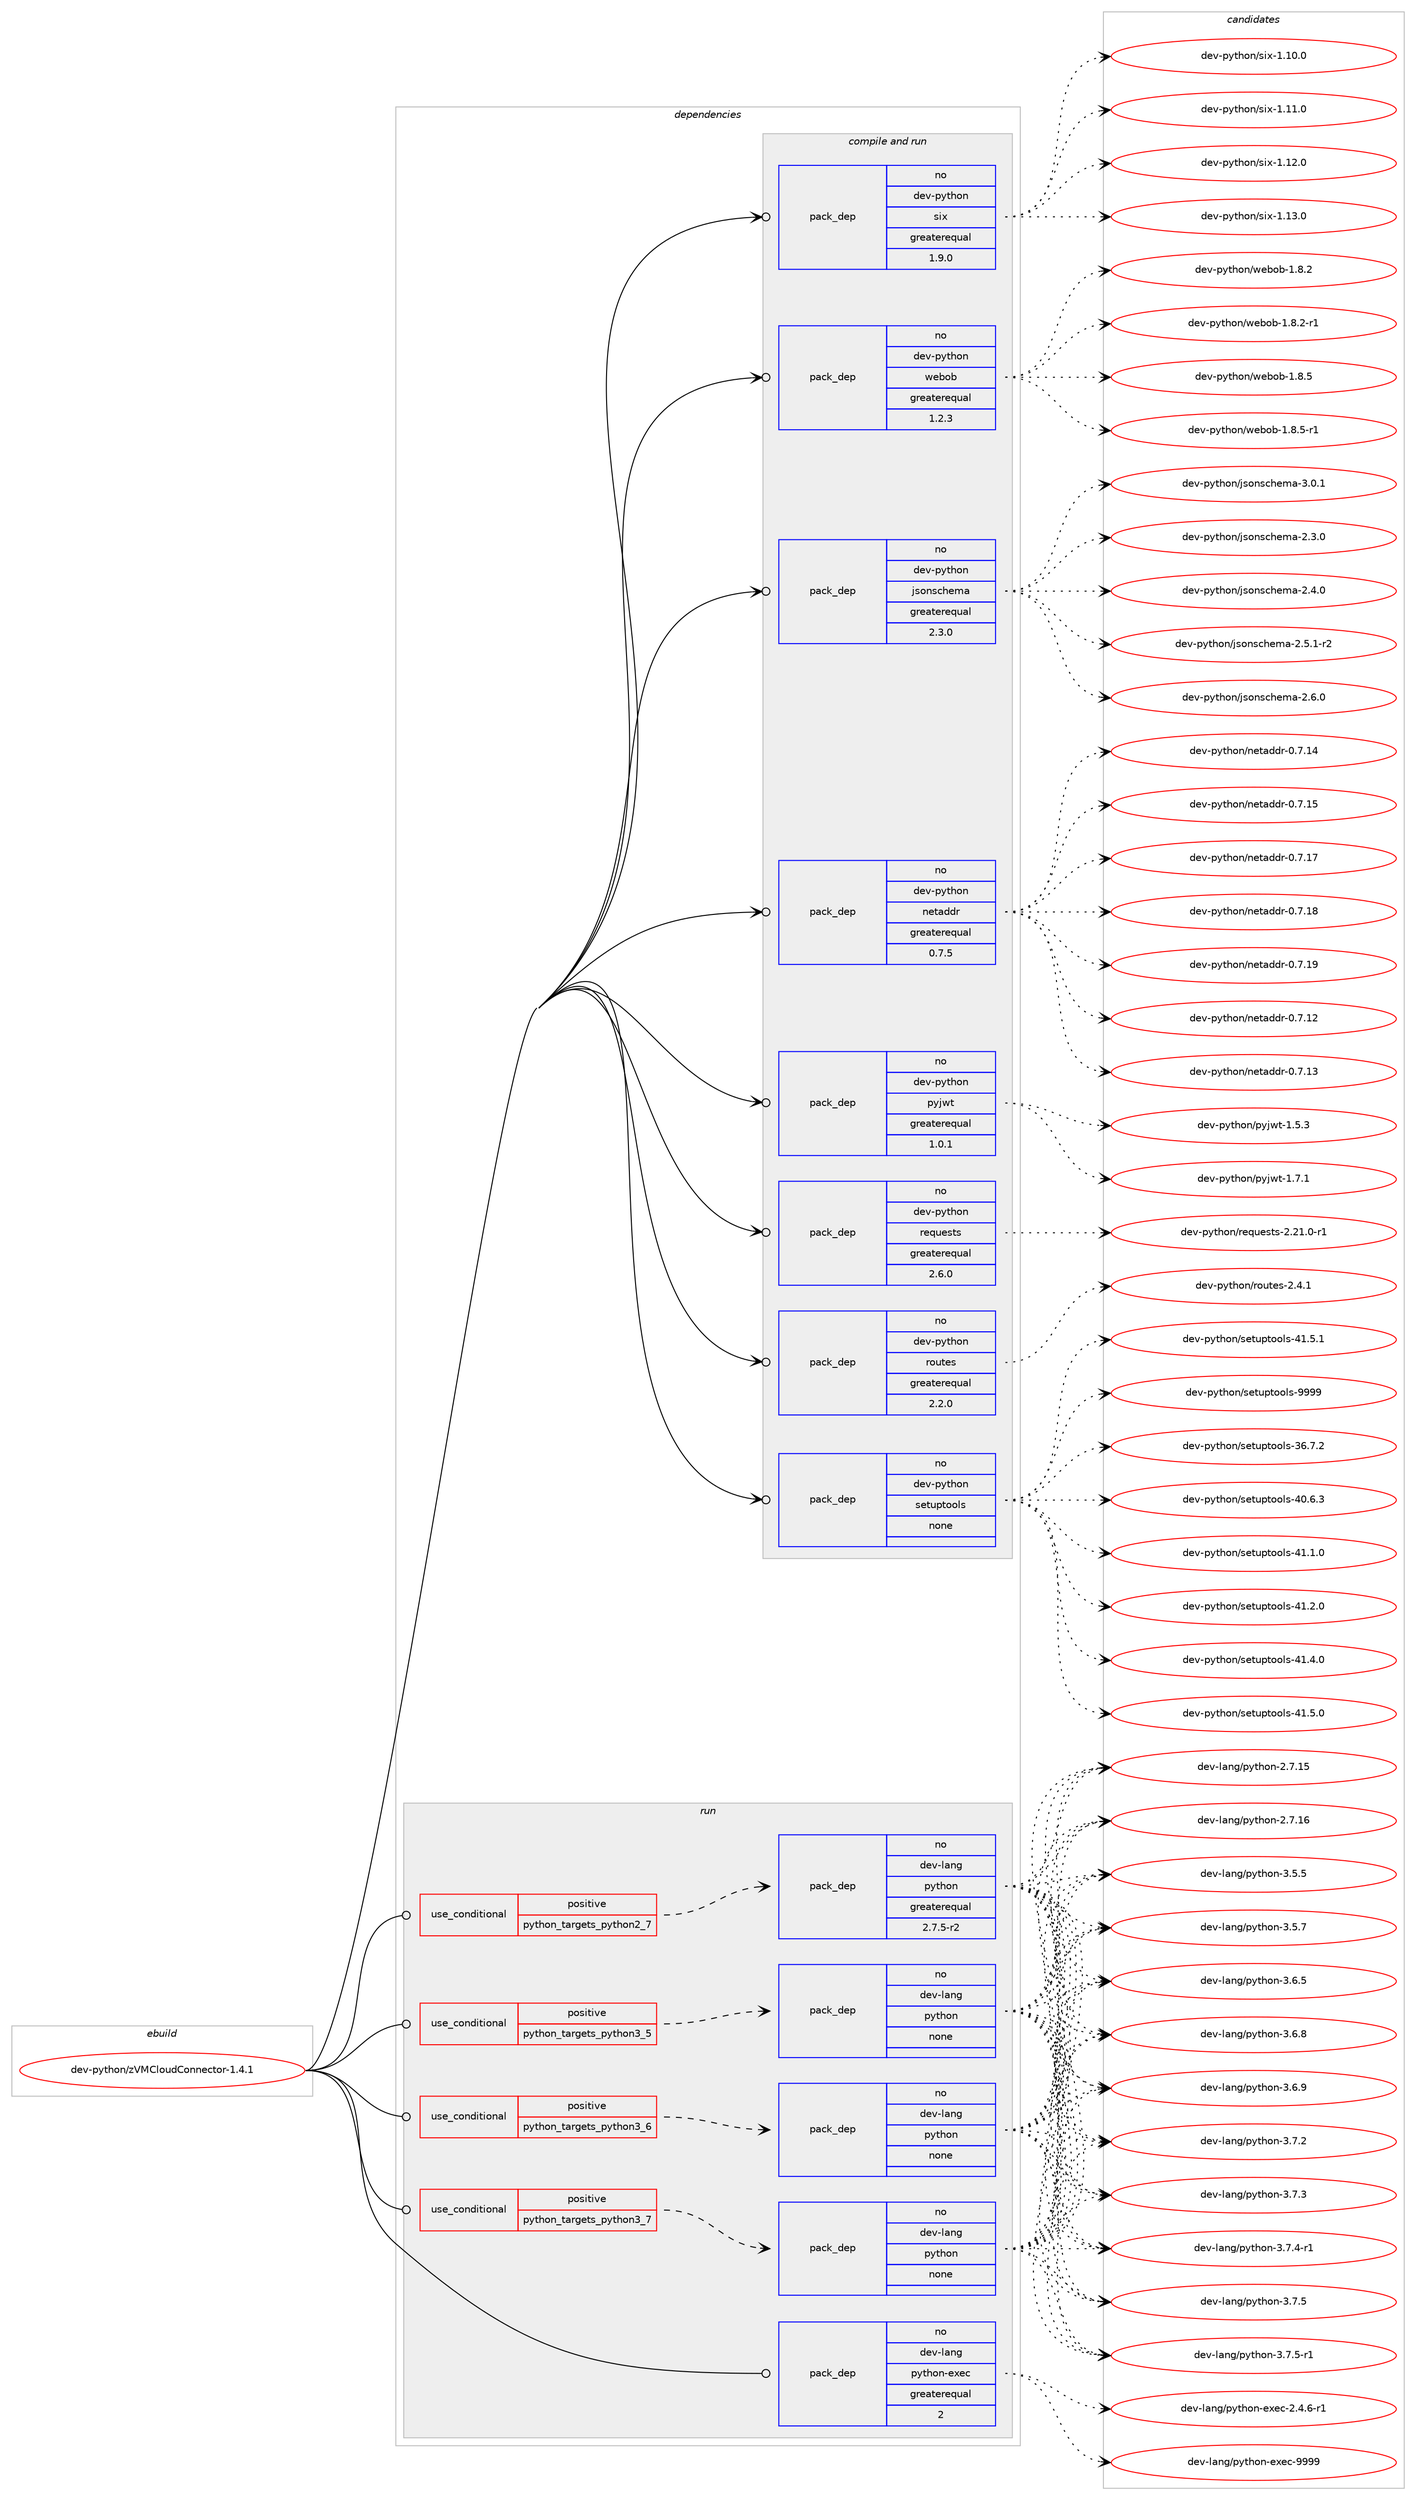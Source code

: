 digraph prolog {

# *************
# Graph options
# *************

newrank=true;
concentrate=true;
compound=true;
graph [rankdir=LR,fontname=Helvetica,fontsize=10,ranksep=1.5];#, ranksep=2.5, nodesep=0.2];
edge  [arrowhead=vee];
node  [fontname=Helvetica,fontsize=10];

# **********
# The ebuild
# **********

subgraph cluster_leftcol {
color=gray;
rank=same;
label=<<i>ebuild</i>>;
id [label="dev-python/zVMCloudConnector-1.4.1", color=red, width=4, href="../dev-python/zVMCloudConnector-1.4.1.svg"];
}

# ****************
# The dependencies
# ****************

subgraph cluster_midcol {
color=gray;
label=<<i>dependencies</i>>;
subgraph cluster_compile {
fillcolor="#eeeeee";
style=filled;
label=<<i>compile</i>>;
}
subgraph cluster_compileandrun {
fillcolor="#eeeeee";
style=filled;
label=<<i>compile and run</i>>;
subgraph pack481248 {
dependency644957 [label=<<TABLE BORDER="0" CELLBORDER="1" CELLSPACING="0" CELLPADDING="4" WIDTH="220"><TR><TD ROWSPAN="6" CELLPADDING="30">pack_dep</TD></TR><TR><TD WIDTH="110">no</TD></TR><TR><TD>dev-python</TD></TR><TR><TD>jsonschema</TD></TR><TR><TD>greaterequal</TD></TR><TR><TD>2.3.0</TD></TR></TABLE>>, shape=none, color=blue];
}
id:e -> dependency644957:w [weight=20,style="solid",arrowhead="odotvee"];
subgraph pack481249 {
dependency644958 [label=<<TABLE BORDER="0" CELLBORDER="1" CELLSPACING="0" CELLPADDING="4" WIDTH="220"><TR><TD ROWSPAN="6" CELLPADDING="30">pack_dep</TD></TR><TR><TD WIDTH="110">no</TD></TR><TR><TD>dev-python</TD></TR><TR><TD>netaddr</TD></TR><TR><TD>greaterequal</TD></TR><TR><TD>0.7.5</TD></TR></TABLE>>, shape=none, color=blue];
}
id:e -> dependency644958:w [weight=20,style="solid",arrowhead="odotvee"];
subgraph pack481250 {
dependency644959 [label=<<TABLE BORDER="0" CELLBORDER="1" CELLSPACING="0" CELLPADDING="4" WIDTH="220"><TR><TD ROWSPAN="6" CELLPADDING="30">pack_dep</TD></TR><TR><TD WIDTH="110">no</TD></TR><TR><TD>dev-python</TD></TR><TR><TD>pyjwt</TD></TR><TR><TD>greaterequal</TD></TR><TR><TD>1.0.1</TD></TR></TABLE>>, shape=none, color=blue];
}
id:e -> dependency644959:w [weight=20,style="solid",arrowhead="odotvee"];
subgraph pack481251 {
dependency644960 [label=<<TABLE BORDER="0" CELLBORDER="1" CELLSPACING="0" CELLPADDING="4" WIDTH="220"><TR><TD ROWSPAN="6" CELLPADDING="30">pack_dep</TD></TR><TR><TD WIDTH="110">no</TD></TR><TR><TD>dev-python</TD></TR><TR><TD>requests</TD></TR><TR><TD>greaterequal</TD></TR><TR><TD>2.6.0</TD></TR></TABLE>>, shape=none, color=blue];
}
id:e -> dependency644960:w [weight=20,style="solid",arrowhead="odotvee"];
subgraph pack481252 {
dependency644961 [label=<<TABLE BORDER="0" CELLBORDER="1" CELLSPACING="0" CELLPADDING="4" WIDTH="220"><TR><TD ROWSPAN="6" CELLPADDING="30">pack_dep</TD></TR><TR><TD WIDTH="110">no</TD></TR><TR><TD>dev-python</TD></TR><TR><TD>routes</TD></TR><TR><TD>greaterequal</TD></TR><TR><TD>2.2.0</TD></TR></TABLE>>, shape=none, color=blue];
}
id:e -> dependency644961:w [weight=20,style="solid",arrowhead="odotvee"];
subgraph pack481253 {
dependency644962 [label=<<TABLE BORDER="0" CELLBORDER="1" CELLSPACING="0" CELLPADDING="4" WIDTH="220"><TR><TD ROWSPAN="6" CELLPADDING="30">pack_dep</TD></TR><TR><TD WIDTH="110">no</TD></TR><TR><TD>dev-python</TD></TR><TR><TD>setuptools</TD></TR><TR><TD>none</TD></TR><TR><TD></TD></TR></TABLE>>, shape=none, color=blue];
}
id:e -> dependency644962:w [weight=20,style="solid",arrowhead="odotvee"];
subgraph pack481254 {
dependency644963 [label=<<TABLE BORDER="0" CELLBORDER="1" CELLSPACING="0" CELLPADDING="4" WIDTH="220"><TR><TD ROWSPAN="6" CELLPADDING="30">pack_dep</TD></TR><TR><TD WIDTH="110">no</TD></TR><TR><TD>dev-python</TD></TR><TR><TD>six</TD></TR><TR><TD>greaterequal</TD></TR><TR><TD>1.9.0</TD></TR></TABLE>>, shape=none, color=blue];
}
id:e -> dependency644963:w [weight=20,style="solid",arrowhead="odotvee"];
subgraph pack481255 {
dependency644964 [label=<<TABLE BORDER="0" CELLBORDER="1" CELLSPACING="0" CELLPADDING="4" WIDTH="220"><TR><TD ROWSPAN="6" CELLPADDING="30">pack_dep</TD></TR><TR><TD WIDTH="110">no</TD></TR><TR><TD>dev-python</TD></TR><TR><TD>webob</TD></TR><TR><TD>greaterequal</TD></TR><TR><TD>1.2.3</TD></TR></TABLE>>, shape=none, color=blue];
}
id:e -> dependency644964:w [weight=20,style="solid",arrowhead="odotvee"];
}
subgraph cluster_run {
fillcolor="#eeeeee";
style=filled;
label=<<i>run</i>>;
subgraph cond151820 {
dependency644965 [label=<<TABLE BORDER="0" CELLBORDER="1" CELLSPACING="0" CELLPADDING="4"><TR><TD ROWSPAN="3" CELLPADDING="10">use_conditional</TD></TR><TR><TD>positive</TD></TR><TR><TD>python_targets_python2_7</TD></TR></TABLE>>, shape=none, color=red];
subgraph pack481256 {
dependency644966 [label=<<TABLE BORDER="0" CELLBORDER="1" CELLSPACING="0" CELLPADDING="4" WIDTH="220"><TR><TD ROWSPAN="6" CELLPADDING="30">pack_dep</TD></TR><TR><TD WIDTH="110">no</TD></TR><TR><TD>dev-lang</TD></TR><TR><TD>python</TD></TR><TR><TD>greaterequal</TD></TR><TR><TD>2.7.5-r2</TD></TR></TABLE>>, shape=none, color=blue];
}
dependency644965:e -> dependency644966:w [weight=20,style="dashed",arrowhead="vee"];
}
id:e -> dependency644965:w [weight=20,style="solid",arrowhead="odot"];
subgraph cond151821 {
dependency644967 [label=<<TABLE BORDER="0" CELLBORDER="1" CELLSPACING="0" CELLPADDING="4"><TR><TD ROWSPAN="3" CELLPADDING="10">use_conditional</TD></TR><TR><TD>positive</TD></TR><TR><TD>python_targets_python3_5</TD></TR></TABLE>>, shape=none, color=red];
subgraph pack481257 {
dependency644968 [label=<<TABLE BORDER="0" CELLBORDER="1" CELLSPACING="0" CELLPADDING="4" WIDTH="220"><TR><TD ROWSPAN="6" CELLPADDING="30">pack_dep</TD></TR><TR><TD WIDTH="110">no</TD></TR><TR><TD>dev-lang</TD></TR><TR><TD>python</TD></TR><TR><TD>none</TD></TR><TR><TD></TD></TR></TABLE>>, shape=none, color=blue];
}
dependency644967:e -> dependency644968:w [weight=20,style="dashed",arrowhead="vee"];
}
id:e -> dependency644967:w [weight=20,style="solid",arrowhead="odot"];
subgraph cond151822 {
dependency644969 [label=<<TABLE BORDER="0" CELLBORDER="1" CELLSPACING="0" CELLPADDING="4"><TR><TD ROWSPAN="3" CELLPADDING="10">use_conditional</TD></TR><TR><TD>positive</TD></TR><TR><TD>python_targets_python3_6</TD></TR></TABLE>>, shape=none, color=red];
subgraph pack481258 {
dependency644970 [label=<<TABLE BORDER="0" CELLBORDER="1" CELLSPACING="0" CELLPADDING="4" WIDTH="220"><TR><TD ROWSPAN="6" CELLPADDING="30">pack_dep</TD></TR><TR><TD WIDTH="110">no</TD></TR><TR><TD>dev-lang</TD></TR><TR><TD>python</TD></TR><TR><TD>none</TD></TR><TR><TD></TD></TR></TABLE>>, shape=none, color=blue];
}
dependency644969:e -> dependency644970:w [weight=20,style="dashed",arrowhead="vee"];
}
id:e -> dependency644969:w [weight=20,style="solid",arrowhead="odot"];
subgraph cond151823 {
dependency644971 [label=<<TABLE BORDER="0" CELLBORDER="1" CELLSPACING="0" CELLPADDING="4"><TR><TD ROWSPAN="3" CELLPADDING="10">use_conditional</TD></TR><TR><TD>positive</TD></TR><TR><TD>python_targets_python3_7</TD></TR></TABLE>>, shape=none, color=red];
subgraph pack481259 {
dependency644972 [label=<<TABLE BORDER="0" CELLBORDER="1" CELLSPACING="0" CELLPADDING="4" WIDTH="220"><TR><TD ROWSPAN="6" CELLPADDING="30">pack_dep</TD></TR><TR><TD WIDTH="110">no</TD></TR><TR><TD>dev-lang</TD></TR><TR><TD>python</TD></TR><TR><TD>none</TD></TR><TR><TD></TD></TR></TABLE>>, shape=none, color=blue];
}
dependency644971:e -> dependency644972:w [weight=20,style="dashed",arrowhead="vee"];
}
id:e -> dependency644971:w [weight=20,style="solid",arrowhead="odot"];
subgraph pack481260 {
dependency644973 [label=<<TABLE BORDER="0" CELLBORDER="1" CELLSPACING="0" CELLPADDING="4" WIDTH="220"><TR><TD ROWSPAN="6" CELLPADDING="30">pack_dep</TD></TR><TR><TD WIDTH="110">no</TD></TR><TR><TD>dev-lang</TD></TR><TR><TD>python-exec</TD></TR><TR><TD>greaterequal</TD></TR><TR><TD>2</TD></TR></TABLE>>, shape=none, color=blue];
}
id:e -> dependency644973:w [weight=20,style="solid",arrowhead="odot"];
}
}

# **************
# The candidates
# **************

subgraph cluster_choices {
rank=same;
color=gray;
label=<<i>candidates</i>>;

subgraph choice481248 {
color=black;
nodesep=1;
choice10010111845112121116104111110471061151111101159910410110997455046514648 [label="dev-python/jsonschema-2.3.0", color=red, width=4,href="../dev-python/jsonschema-2.3.0.svg"];
choice10010111845112121116104111110471061151111101159910410110997455046524648 [label="dev-python/jsonschema-2.4.0", color=red, width=4,href="../dev-python/jsonschema-2.4.0.svg"];
choice100101118451121211161041111104710611511111011599104101109974550465346494511450 [label="dev-python/jsonschema-2.5.1-r2", color=red, width=4,href="../dev-python/jsonschema-2.5.1-r2.svg"];
choice10010111845112121116104111110471061151111101159910410110997455046544648 [label="dev-python/jsonschema-2.6.0", color=red, width=4,href="../dev-python/jsonschema-2.6.0.svg"];
choice10010111845112121116104111110471061151111101159910410110997455146484649 [label="dev-python/jsonschema-3.0.1", color=red, width=4,href="../dev-python/jsonschema-3.0.1.svg"];
dependency644957:e -> choice10010111845112121116104111110471061151111101159910410110997455046514648:w [style=dotted,weight="100"];
dependency644957:e -> choice10010111845112121116104111110471061151111101159910410110997455046524648:w [style=dotted,weight="100"];
dependency644957:e -> choice100101118451121211161041111104710611511111011599104101109974550465346494511450:w [style=dotted,weight="100"];
dependency644957:e -> choice10010111845112121116104111110471061151111101159910410110997455046544648:w [style=dotted,weight="100"];
dependency644957:e -> choice10010111845112121116104111110471061151111101159910410110997455146484649:w [style=dotted,weight="100"];
}
subgraph choice481249 {
color=black;
nodesep=1;
choice10010111845112121116104111110471101011169710010011445484655464950 [label="dev-python/netaddr-0.7.12", color=red, width=4,href="../dev-python/netaddr-0.7.12.svg"];
choice10010111845112121116104111110471101011169710010011445484655464951 [label="dev-python/netaddr-0.7.13", color=red, width=4,href="../dev-python/netaddr-0.7.13.svg"];
choice10010111845112121116104111110471101011169710010011445484655464952 [label="dev-python/netaddr-0.7.14", color=red, width=4,href="../dev-python/netaddr-0.7.14.svg"];
choice10010111845112121116104111110471101011169710010011445484655464953 [label="dev-python/netaddr-0.7.15", color=red, width=4,href="../dev-python/netaddr-0.7.15.svg"];
choice10010111845112121116104111110471101011169710010011445484655464955 [label="dev-python/netaddr-0.7.17", color=red, width=4,href="../dev-python/netaddr-0.7.17.svg"];
choice10010111845112121116104111110471101011169710010011445484655464956 [label="dev-python/netaddr-0.7.18", color=red, width=4,href="../dev-python/netaddr-0.7.18.svg"];
choice10010111845112121116104111110471101011169710010011445484655464957 [label="dev-python/netaddr-0.7.19", color=red, width=4,href="../dev-python/netaddr-0.7.19.svg"];
dependency644958:e -> choice10010111845112121116104111110471101011169710010011445484655464950:w [style=dotted,weight="100"];
dependency644958:e -> choice10010111845112121116104111110471101011169710010011445484655464951:w [style=dotted,weight="100"];
dependency644958:e -> choice10010111845112121116104111110471101011169710010011445484655464952:w [style=dotted,weight="100"];
dependency644958:e -> choice10010111845112121116104111110471101011169710010011445484655464953:w [style=dotted,weight="100"];
dependency644958:e -> choice10010111845112121116104111110471101011169710010011445484655464955:w [style=dotted,weight="100"];
dependency644958:e -> choice10010111845112121116104111110471101011169710010011445484655464956:w [style=dotted,weight="100"];
dependency644958:e -> choice10010111845112121116104111110471101011169710010011445484655464957:w [style=dotted,weight="100"];
}
subgraph choice481250 {
color=black;
nodesep=1;
choice1001011184511212111610411111047112121106119116454946534651 [label="dev-python/pyjwt-1.5.3", color=red, width=4,href="../dev-python/pyjwt-1.5.3.svg"];
choice1001011184511212111610411111047112121106119116454946554649 [label="dev-python/pyjwt-1.7.1", color=red, width=4,href="../dev-python/pyjwt-1.7.1.svg"];
dependency644959:e -> choice1001011184511212111610411111047112121106119116454946534651:w [style=dotted,weight="100"];
dependency644959:e -> choice1001011184511212111610411111047112121106119116454946554649:w [style=dotted,weight="100"];
}
subgraph choice481251 {
color=black;
nodesep=1;
choice1001011184511212111610411111047114101113117101115116115455046504946484511449 [label="dev-python/requests-2.21.0-r1", color=red, width=4,href="../dev-python/requests-2.21.0-r1.svg"];
dependency644960:e -> choice1001011184511212111610411111047114101113117101115116115455046504946484511449:w [style=dotted,weight="100"];
}
subgraph choice481252 {
color=black;
nodesep=1;
choice1001011184511212111610411111047114111117116101115455046524649 [label="dev-python/routes-2.4.1", color=red, width=4,href="../dev-python/routes-2.4.1.svg"];
dependency644961:e -> choice1001011184511212111610411111047114111117116101115455046524649:w [style=dotted,weight="100"];
}
subgraph choice481253 {
color=black;
nodesep=1;
choice100101118451121211161041111104711510111611711211611111110811545515446554650 [label="dev-python/setuptools-36.7.2", color=red, width=4,href="../dev-python/setuptools-36.7.2.svg"];
choice100101118451121211161041111104711510111611711211611111110811545524846544651 [label="dev-python/setuptools-40.6.3", color=red, width=4,href="../dev-python/setuptools-40.6.3.svg"];
choice100101118451121211161041111104711510111611711211611111110811545524946494648 [label="dev-python/setuptools-41.1.0", color=red, width=4,href="../dev-python/setuptools-41.1.0.svg"];
choice100101118451121211161041111104711510111611711211611111110811545524946504648 [label="dev-python/setuptools-41.2.0", color=red, width=4,href="../dev-python/setuptools-41.2.0.svg"];
choice100101118451121211161041111104711510111611711211611111110811545524946524648 [label="dev-python/setuptools-41.4.0", color=red, width=4,href="../dev-python/setuptools-41.4.0.svg"];
choice100101118451121211161041111104711510111611711211611111110811545524946534648 [label="dev-python/setuptools-41.5.0", color=red, width=4,href="../dev-python/setuptools-41.5.0.svg"];
choice100101118451121211161041111104711510111611711211611111110811545524946534649 [label="dev-python/setuptools-41.5.1", color=red, width=4,href="../dev-python/setuptools-41.5.1.svg"];
choice10010111845112121116104111110471151011161171121161111111081154557575757 [label="dev-python/setuptools-9999", color=red, width=4,href="../dev-python/setuptools-9999.svg"];
dependency644962:e -> choice100101118451121211161041111104711510111611711211611111110811545515446554650:w [style=dotted,weight="100"];
dependency644962:e -> choice100101118451121211161041111104711510111611711211611111110811545524846544651:w [style=dotted,weight="100"];
dependency644962:e -> choice100101118451121211161041111104711510111611711211611111110811545524946494648:w [style=dotted,weight="100"];
dependency644962:e -> choice100101118451121211161041111104711510111611711211611111110811545524946504648:w [style=dotted,weight="100"];
dependency644962:e -> choice100101118451121211161041111104711510111611711211611111110811545524946524648:w [style=dotted,weight="100"];
dependency644962:e -> choice100101118451121211161041111104711510111611711211611111110811545524946534648:w [style=dotted,weight="100"];
dependency644962:e -> choice100101118451121211161041111104711510111611711211611111110811545524946534649:w [style=dotted,weight="100"];
dependency644962:e -> choice10010111845112121116104111110471151011161171121161111111081154557575757:w [style=dotted,weight="100"];
}
subgraph choice481254 {
color=black;
nodesep=1;
choice100101118451121211161041111104711510512045494649484648 [label="dev-python/six-1.10.0", color=red, width=4,href="../dev-python/six-1.10.0.svg"];
choice100101118451121211161041111104711510512045494649494648 [label="dev-python/six-1.11.0", color=red, width=4,href="../dev-python/six-1.11.0.svg"];
choice100101118451121211161041111104711510512045494649504648 [label="dev-python/six-1.12.0", color=red, width=4,href="../dev-python/six-1.12.0.svg"];
choice100101118451121211161041111104711510512045494649514648 [label="dev-python/six-1.13.0", color=red, width=4,href="../dev-python/six-1.13.0.svg"];
dependency644963:e -> choice100101118451121211161041111104711510512045494649484648:w [style=dotted,weight="100"];
dependency644963:e -> choice100101118451121211161041111104711510512045494649494648:w [style=dotted,weight="100"];
dependency644963:e -> choice100101118451121211161041111104711510512045494649504648:w [style=dotted,weight="100"];
dependency644963:e -> choice100101118451121211161041111104711510512045494649514648:w [style=dotted,weight="100"];
}
subgraph choice481255 {
color=black;
nodesep=1;
choice10010111845112121116104111110471191019811198454946564650 [label="dev-python/webob-1.8.2", color=red, width=4,href="../dev-python/webob-1.8.2.svg"];
choice100101118451121211161041111104711910198111984549465646504511449 [label="dev-python/webob-1.8.2-r1", color=red, width=4,href="../dev-python/webob-1.8.2-r1.svg"];
choice10010111845112121116104111110471191019811198454946564653 [label="dev-python/webob-1.8.5", color=red, width=4,href="../dev-python/webob-1.8.5.svg"];
choice100101118451121211161041111104711910198111984549465646534511449 [label="dev-python/webob-1.8.5-r1", color=red, width=4,href="../dev-python/webob-1.8.5-r1.svg"];
dependency644964:e -> choice10010111845112121116104111110471191019811198454946564650:w [style=dotted,weight="100"];
dependency644964:e -> choice100101118451121211161041111104711910198111984549465646504511449:w [style=dotted,weight="100"];
dependency644964:e -> choice10010111845112121116104111110471191019811198454946564653:w [style=dotted,weight="100"];
dependency644964:e -> choice100101118451121211161041111104711910198111984549465646534511449:w [style=dotted,weight="100"];
}
subgraph choice481256 {
color=black;
nodesep=1;
choice10010111845108971101034711212111610411111045504655464953 [label="dev-lang/python-2.7.15", color=red, width=4,href="../dev-lang/python-2.7.15.svg"];
choice10010111845108971101034711212111610411111045504655464954 [label="dev-lang/python-2.7.16", color=red, width=4,href="../dev-lang/python-2.7.16.svg"];
choice100101118451089711010347112121116104111110455146534653 [label="dev-lang/python-3.5.5", color=red, width=4,href="../dev-lang/python-3.5.5.svg"];
choice100101118451089711010347112121116104111110455146534655 [label="dev-lang/python-3.5.7", color=red, width=4,href="../dev-lang/python-3.5.7.svg"];
choice100101118451089711010347112121116104111110455146544653 [label="dev-lang/python-3.6.5", color=red, width=4,href="../dev-lang/python-3.6.5.svg"];
choice100101118451089711010347112121116104111110455146544656 [label="dev-lang/python-3.6.8", color=red, width=4,href="../dev-lang/python-3.6.8.svg"];
choice100101118451089711010347112121116104111110455146544657 [label="dev-lang/python-3.6.9", color=red, width=4,href="../dev-lang/python-3.6.9.svg"];
choice100101118451089711010347112121116104111110455146554650 [label="dev-lang/python-3.7.2", color=red, width=4,href="../dev-lang/python-3.7.2.svg"];
choice100101118451089711010347112121116104111110455146554651 [label="dev-lang/python-3.7.3", color=red, width=4,href="../dev-lang/python-3.7.3.svg"];
choice1001011184510897110103471121211161041111104551465546524511449 [label="dev-lang/python-3.7.4-r1", color=red, width=4,href="../dev-lang/python-3.7.4-r1.svg"];
choice100101118451089711010347112121116104111110455146554653 [label="dev-lang/python-3.7.5", color=red, width=4,href="../dev-lang/python-3.7.5.svg"];
choice1001011184510897110103471121211161041111104551465546534511449 [label="dev-lang/python-3.7.5-r1", color=red, width=4,href="../dev-lang/python-3.7.5-r1.svg"];
dependency644966:e -> choice10010111845108971101034711212111610411111045504655464953:w [style=dotted,weight="100"];
dependency644966:e -> choice10010111845108971101034711212111610411111045504655464954:w [style=dotted,weight="100"];
dependency644966:e -> choice100101118451089711010347112121116104111110455146534653:w [style=dotted,weight="100"];
dependency644966:e -> choice100101118451089711010347112121116104111110455146534655:w [style=dotted,weight="100"];
dependency644966:e -> choice100101118451089711010347112121116104111110455146544653:w [style=dotted,weight="100"];
dependency644966:e -> choice100101118451089711010347112121116104111110455146544656:w [style=dotted,weight="100"];
dependency644966:e -> choice100101118451089711010347112121116104111110455146544657:w [style=dotted,weight="100"];
dependency644966:e -> choice100101118451089711010347112121116104111110455146554650:w [style=dotted,weight="100"];
dependency644966:e -> choice100101118451089711010347112121116104111110455146554651:w [style=dotted,weight="100"];
dependency644966:e -> choice1001011184510897110103471121211161041111104551465546524511449:w [style=dotted,weight="100"];
dependency644966:e -> choice100101118451089711010347112121116104111110455146554653:w [style=dotted,weight="100"];
dependency644966:e -> choice1001011184510897110103471121211161041111104551465546534511449:w [style=dotted,weight="100"];
}
subgraph choice481257 {
color=black;
nodesep=1;
choice10010111845108971101034711212111610411111045504655464953 [label="dev-lang/python-2.7.15", color=red, width=4,href="../dev-lang/python-2.7.15.svg"];
choice10010111845108971101034711212111610411111045504655464954 [label="dev-lang/python-2.7.16", color=red, width=4,href="../dev-lang/python-2.7.16.svg"];
choice100101118451089711010347112121116104111110455146534653 [label="dev-lang/python-3.5.5", color=red, width=4,href="../dev-lang/python-3.5.5.svg"];
choice100101118451089711010347112121116104111110455146534655 [label="dev-lang/python-3.5.7", color=red, width=4,href="../dev-lang/python-3.5.7.svg"];
choice100101118451089711010347112121116104111110455146544653 [label="dev-lang/python-3.6.5", color=red, width=4,href="../dev-lang/python-3.6.5.svg"];
choice100101118451089711010347112121116104111110455146544656 [label="dev-lang/python-3.6.8", color=red, width=4,href="../dev-lang/python-3.6.8.svg"];
choice100101118451089711010347112121116104111110455146544657 [label="dev-lang/python-3.6.9", color=red, width=4,href="../dev-lang/python-3.6.9.svg"];
choice100101118451089711010347112121116104111110455146554650 [label="dev-lang/python-3.7.2", color=red, width=4,href="../dev-lang/python-3.7.2.svg"];
choice100101118451089711010347112121116104111110455146554651 [label="dev-lang/python-3.7.3", color=red, width=4,href="../dev-lang/python-3.7.3.svg"];
choice1001011184510897110103471121211161041111104551465546524511449 [label="dev-lang/python-3.7.4-r1", color=red, width=4,href="../dev-lang/python-3.7.4-r1.svg"];
choice100101118451089711010347112121116104111110455146554653 [label="dev-lang/python-3.7.5", color=red, width=4,href="../dev-lang/python-3.7.5.svg"];
choice1001011184510897110103471121211161041111104551465546534511449 [label="dev-lang/python-3.7.5-r1", color=red, width=4,href="../dev-lang/python-3.7.5-r1.svg"];
dependency644968:e -> choice10010111845108971101034711212111610411111045504655464953:w [style=dotted,weight="100"];
dependency644968:e -> choice10010111845108971101034711212111610411111045504655464954:w [style=dotted,weight="100"];
dependency644968:e -> choice100101118451089711010347112121116104111110455146534653:w [style=dotted,weight="100"];
dependency644968:e -> choice100101118451089711010347112121116104111110455146534655:w [style=dotted,weight="100"];
dependency644968:e -> choice100101118451089711010347112121116104111110455146544653:w [style=dotted,weight="100"];
dependency644968:e -> choice100101118451089711010347112121116104111110455146544656:w [style=dotted,weight="100"];
dependency644968:e -> choice100101118451089711010347112121116104111110455146544657:w [style=dotted,weight="100"];
dependency644968:e -> choice100101118451089711010347112121116104111110455146554650:w [style=dotted,weight="100"];
dependency644968:e -> choice100101118451089711010347112121116104111110455146554651:w [style=dotted,weight="100"];
dependency644968:e -> choice1001011184510897110103471121211161041111104551465546524511449:w [style=dotted,weight="100"];
dependency644968:e -> choice100101118451089711010347112121116104111110455146554653:w [style=dotted,weight="100"];
dependency644968:e -> choice1001011184510897110103471121211161041111104551465546534511449:w [style=dotted,weight="100"];
}
subgraph choice481258 {
color=black;
nodesep=1;
choice10010111845108971101034711212111610411111045504655464953 [label="dev-lang/python-2.7.15", color=red, width=4,href="../dev-lang/python-2.7.15.svg"];
choice10010111845108971101034711212111610411111045504655464954 [label="dev-lang/python-2.7.16", color=red, width=4,href="../dev-lang/python-2.7.16.svg"];
choice100101118451089711010347112121116104111110455146534653 [label="dev-lang/python-3.5.5", color=red, width=4,href="../dev-lang/python-3.5.5.svg"];
choice100101118451089711010347112121116104111110455146534655 [label="dev-lang/python-3.5.7", color=red, width=4,href="../dev-lang/python-3.5.7.svg"];
choice100101118451089711010347112121116104111110455146544653 [label="dev-lang/python-3.6.5", color=red, width=4,href="../dev-lang/python-3.6.5.svg"];
choice100101118451089711010347112121116104111110455146544656 [label="dev-lang/python-3.6.8", color=red, width=4,href="../dev-lang/python-3.6.8.svg"];
choice100101118451089711010347112121116104111110455146544657 [label="dev-lang/python-3.6.9", color=red, width=4,href="../dev-lang/python-3.6.9.svg"];
choice100101118451089711010347112121116104111110455146554650 [label="dev-lang/python-3.7.2", color=red, width=4,href="../dev-lang/python-3.7.2.svg"];
choice100101118451089711010347112121116104111110455146554651 [label="dev-lang/python-3.7.3", color=red, width=4,href="../dev-lang/python-3.7.3.svg"];
choice1001011184510897110103471121211161041111104551465546524511449 [label="dev-lang/python-3.7.4-r1", color=red, width=4,href="../dev-lang/python-3.7.4-r1.svg"];
choice100101118451089711010347112121116104111110455146554653 [label="dev-lang/python-3.7.5", color=red, width=4,href="../dev-lang/python-3.7.5.svg"];
choice1001011184510897110103471121211161041111104551465546534511449 [label="dev-lang/python-3.7.5-r1", color=red, width=4,href="../dev-lang/python-3.7.5-r1.svg"];
dependency644970:e -> choice10010111845108971101034711212111610411111045504655464953:w [style=dotted,weight="100"];
dependency644970:e -> choice10010111845108971101034711212111610411111045504655464954:w [style=dotted,weight="100"];
dependency644970:e -> choice100101118451089711010347112121116104111110455146534653:w [style=dotted,weight="100"];
dependency644970:e -> choice100101118451089711010347112121116104111110455146534655:w [style=dotted,weight="100"];
dependency644970:e -> choice100101118451089711010347112121116104111110455146544653:w [style=dotted,weight="100"];
dependency644970:e -> choice100101118451089711010347112121116104111110455146544656:w [style=dotted,weight="100"];
dependency644970:e -> choice100101118451089711010347112121116104111110455146544657:w [style=dotted,weight="100"];
dependency644970:e -> choice100101118451089711010347112121116104111110455146554650:w [style=dotted,weight="100"];
dependency644970:e -> choice100101118451089711010347112121116104111110455146554651:w [style=dotted,weight="100"];
dependency644970:e -> choice1001011184510897110103471121211161041111104551465546524511449:w [style=dotted,weight="100"];
dependency644970:e -> choice100101118451089711010347112121116104111110455146554653:w [style=dotted,weight="100"];
dependency644970:e -> choice1001011184510897110103471121211161041111104551465546534511449:w [style=dotted,weight="100"];
}
subgraph choice481259 {
color=black;
nodesep=1;
choice10010111845108971101034711212111610411111045504655464953 [label="dev-lang/python-2.7.15", color=red, width=4,href="../dev-lang/python-2.7.15.svg"];
choice10010111845108971101034711212111610411111045504655464954 [label="dev-lang/python-2.7.16", color=red, width=4,href="../dev-lang/python-2.7.16.svg"];
choice100101118451089711010347112121116104111110455146534653 [label="dev-lang/python-3.5.5", color=red, width=4,href="../dev-lang/python-3.5.5.svg"];
choice100101118451089711010347112121116104111110455146534655 [label="dev-lang/python-3.5.7", color=red, width=4,href="../dev-lang/python-3.5.7.svg"];
choice100101118451089711010347112121116104111110455146544653 [label="dev-lang/python-3.6.5", color=red, width=4,href="../dev-lang/python-3.6.5.svg"];
choice100101118451089711010347112121116104111110455146544656 [label="dev-lang/python-3.6.8", color=red, width=4,href="../dev-lang/python-3.6.8.svg"];
choice100101118451089711010347112121116104111110455146544657 [label="dev-lang/python-3.6.9", color=red, width=4,href="../dev-lang/python-3.6.9.svg"];
choice100101118451089711010347112121116104111110455146554650 [label="dev-lang/python-3.7.2", color=red, width=4,href="../dev-lang/python-3.7.2.svg"];
choice100101118451089711010347112121116104111110455146554651 [label="dev-lang/python-3.7.3", color=red, width=4,href="../dev-lang/python-3.7.3.svg"];
choice1001011184510897110103471121211161041111104551465546524511449 [label="dev-lang/python-3.7.4-r1", color=red, width=4,href="../dev-lang/python-3.7.4-r1.svg"];
choice100101118451089711010347112121116104111110455146554653 [label="dev-lang/python-3.7.5", color=red, width=4,href="../dev-lang/python-3.7.5.svg"];
choice1001011184510897110103471121211161041111104551465546534511449 [label="dev-lang/python-3.7.5-r1", color=red, width=4,href="../dev-lang/python-3.7.5-r1.svg"];
dependency644972:e -> choice10010111845108971101034711212111610411111045504655464953:w [style=dotted,weight="100"];
dependency644972:e -> choice10010111845108971101034711212111610411111045504655464954:w [style=dotted,weight="100"];
dependency644972:e -> choice100101118451089711010347112121116104111110455146534653:w [style=dotted,weight="100"];
dependency644972:e -> choice100101118451089711010347112121116104111110455146534655:w [style=dotted,weight="100"];
dependency644972:e -> choice100101118451089711010347112121116104111110455146544653:w [style=dotted,weight="100"];
dependency644972:e -> choice100101118451089711010347112121116104111110455146544656:w [style=dotted,weight="100"];
dependency644972:e -> choice100101118451089711010347112121116104111110455146544657:w [style=dotted,weight="100"];
dependency644972:e -> choice100101118451089711010347112121116104111110455146554650:w [style=dotted,weight="100"];
dependency644972:e -> choice100101118451089711010347112121116104111110455146554651:w [style=dotted,weight="100"];
dependency644972:e -> choice1001011184510897110103471121211161041111104551465546524511449:w [style=dotted,weight="100"];
dependency644972:e -> choice100101118451089711010347112121116104111110455146554653:w [style=dotted,weight="100"];
dependency644972:e -> choice1001011184510897110103471121211161041111104551465546534511449:w [style=dotted,weight="100"];
}
subgraph choice481260 {
color=black;
nodesep=1;
choice10010111845108971101034711212111610411111045101120101994550465246544511449 [label="dev-lang/python-exec-2.4.6-r1", color=red, width=4,href="../dev-lang/python-exec-2.4.6-r1.svg"];
choice10010111845108971101034711212111610411111045101120101994557575757 [label="dev-lang/python-exec-9999", color=red, width=4,href="../dev-lang/python-exec-9999.svg"];
dependency644973:e -> choice10010111845108971101034711212111610411111045101120101994550465246544511449:w [style=dotted,weight="100"];
dependency644973:e -> choice10010111845108971101034711212111610411111045101120101994557575757:w [style=dotted,weight="100"];
}
}

}
